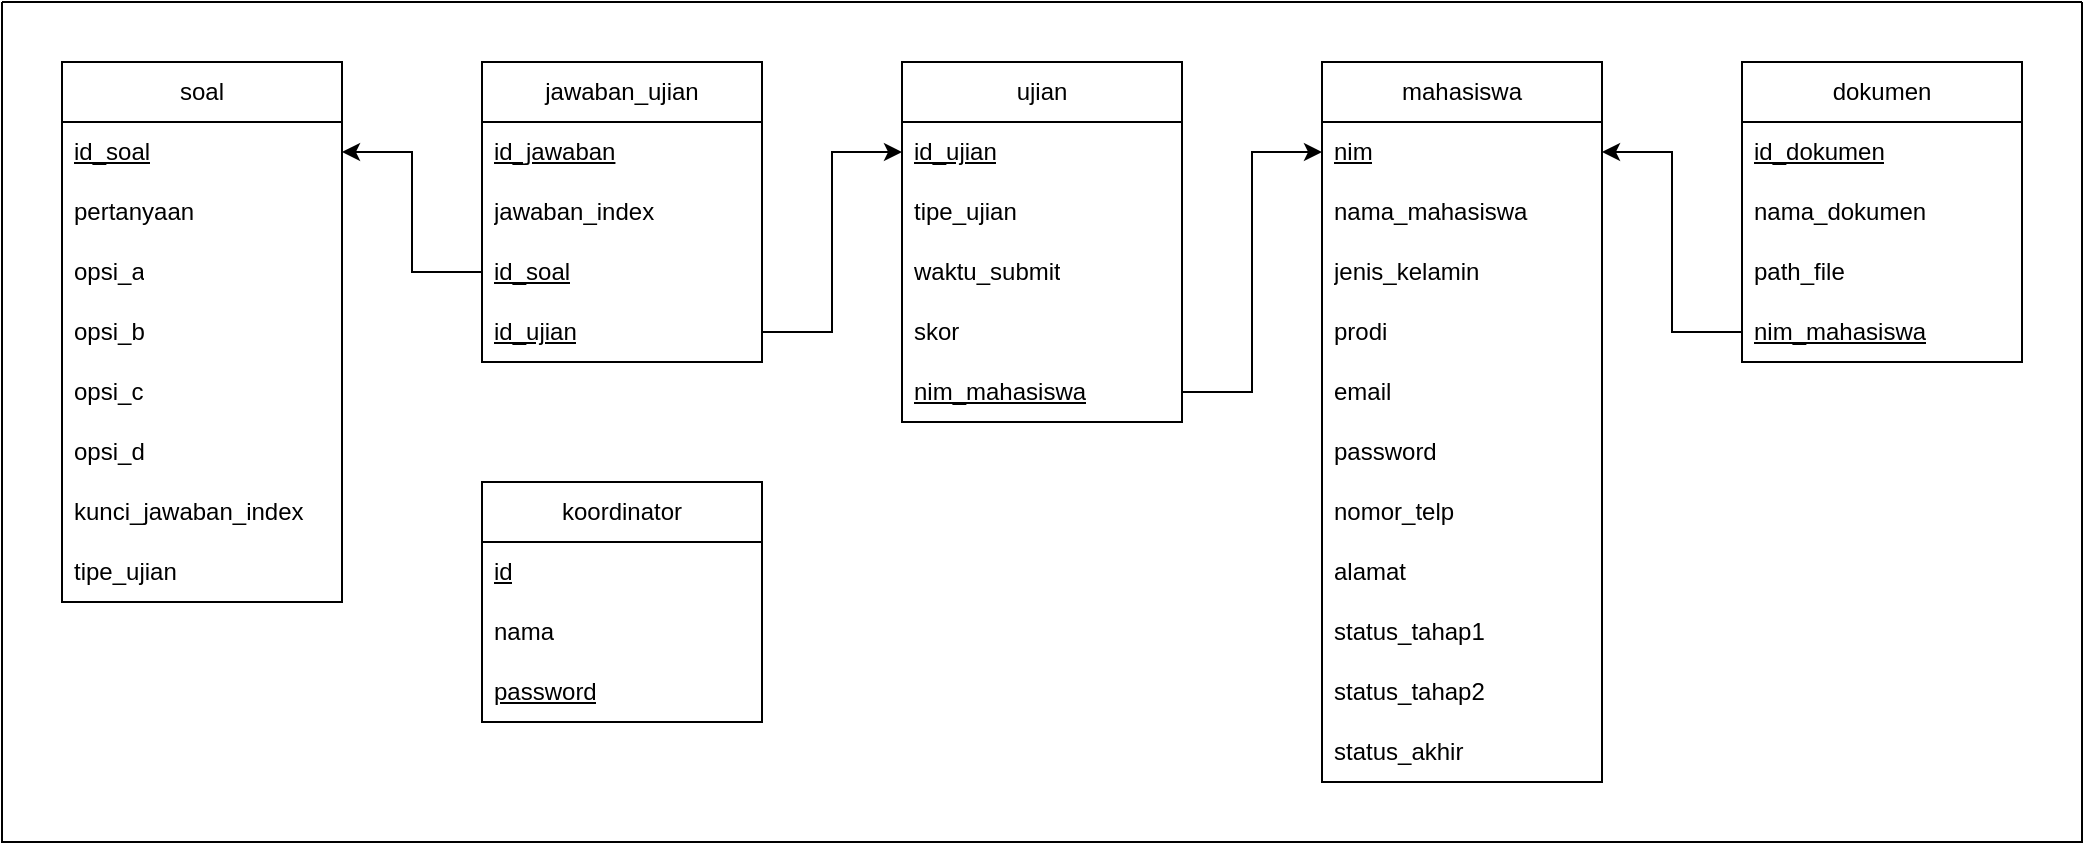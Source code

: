 <mxfile version="27.1.4">
  <diagram name="Page-1" id="Jm_FOl43hYll_jQlf2e1">
    <mxGraphModel dx="2139" dy="796" grid="1" gridSize="10" guides="1" tooltips="1" connect="1" arrows="1" fold="1" page="1" pageScale="1" pageWidth="850" pageHeight="1100" math="0" shadow="0">
      <root>
        <mxCell id="0" />
        <mxCell id="1" parent="0" />
        <mxCell id="5Fhsp1xTMRJh0KeU4Eg2-2" value="mahasiswa" style="swimlane;fontStyle=0;childLayout=stackLayout;horizontal=1;startSize=30;horizontalStack=0;resizeParent=1;resizeParentMax=0;resizeLast=0;collapsible=1;marginBottom=0;whiteSpace=wrap;html=1;" vertex="1" parent="1">
          <mxGeometry x="340" y="200" width="140" height="360" as="geometry" />
        </mxCell>
        <mxCell id="5Fhsp1xTMRJh0KeU4Eg2-3" value="&lt;u&gt;nim&lt;/u&gt;" style="text;strokeColor=none;fillColor=none;align=left;verticalAlign=middle;spacingLeft=4;spacingRight=4;overflow=hidden;points=[[0,0.5],[1,0.5]];portConstraint=eastwest;rotatable=0;whiteSpace=wrap;html=1;" vertex="1" parent="5Fhsp1xTMRJh0KeU4Eg2-2">
          <mxGeometry y="30" width="140" height="30" as="geometry" />
        </mxCell>
        <mxCell id="5Fhsp1xTMRJh0KeU4Eg2-4" value="nama_mahasiswa" style="text;strokeColor=none;fillColor=none;align=left;verticalAlign=middle;spacingLeft=4;spacingRight=4;overflow=hidden;points=[[0,0.5],[1,0.5]];portConstraint=eastwest;rotatable=0;whiteSpace=wrap;html=1;" vertex="1" parent="5Fhsp1xTMRJh0KeU4Eg2-2">
          <mxGeometry y="60" width="140" height="30" as="geometry" />
        </mxCell>
        <mxCell id="5Fhsp1xTMRJh0KeU4Eg2-5" value="jenis_kelamin" style="text;strokeColor=none;fillColor=none;align=left;verticalAlign=middle;spacingLeft=4;spacingRight=4;overflow=hidden;points=[[0,0.5],[1,0.5]];portConstraint=eastwest;rotatable=0;whiteSpace=wrap;html=1;" vertex="1" parent="5Fhsp1xTMRJh0KeU4Eg2-2">
          <mxGeometry y="90" width="140" height="30" as="geometry" />
        </mxCell>
        <mxCell id="5Fhsp1xTMRJh0KeU4Eg2-6" value="prodi" style="text;strokeColor=none;fillColor=none;align=left;verticalAlign=middle;spacingLeft=4;spacingRight=4;overflow=hidden;points=[[0,0.5],[1,0.5]];portConstraint=eastwest;rotatable=0;whiteSpace=wrap;html=1;" vertex="1" parent="5Fhsp1xTMRJh0KeU4Eg2-2">
          <mxGeometry y="120" width="140" height="30" as="geometry" />
        </mxCell>
        <mxCell id="5Fhsp1xTMRJh0KeU4Eg2-7" value="email" style="text;strokeColor=none;fillColor=none;align=left;verticalAlign=middle;spacingLeft=4;spacingRight=4;overflow=hidden;points=[[0,0.5],[1,0.5]];portConstraint=eastwest;rotatable=0;whiteSpace=wrap;html=1;" vertex="1" parent="5Fhsp1xTMRJh0KeU4Eg2-2">
          <mxGeometry y="150" width="140" height="30" as="geometry" />
        </mxCell>
        <mxCell id="5Fhsp1xTMRJh0KeU4Eg2-8" value="password" style="text;strokeColor=none;fillColor=none;align=left;verticalAlign=middle;spacingLeft=4;spacingRight=4;overflow=hidden;points=[[0,0.5],[1,0.5]];portConstraint=eastwest;rotatable=0;whiteSpace=wrap;html=1;" vertex="1" parent="5Fhsp1xTMRJh0KeU4Eg2-2">
          <mxGeometry y="180" width="140" height="30" as="geometry" />
        </mxCell>
        <mxCell id="5Fhsp1xTMRJh0KeU4Eg2-9" value="nomor_telp" style="text;strokeColor=none;fillColor=none;align=left;verticalAlign=middle;spacingLeft=4;spacingRight=4;overflow=hidden;points=[[0,0.5],[1,0.5]];portConstraint=eastwest;rotatable=0;whiteSpace=wrap;html=1;" vertex="1" parent="5Fhsp1xTMRJh0KeU4Eg2-2">
          <mxGeometry y="210" width="140" height="30" as="geometry" />
        </mxCell>
        <mxCell id="5Fhsp1xTMRJh0KeU4Eg2-10" value="alamat" style="text;strokeColor=none;fillColor=none;align=left;verticalAlign=middle;spacingLeft=4;spacingRight=4;overflow=hidden;points=[[0,0.5],[1,0.5]];portConstraint=eastwest;rotatable=0;whiteSpace=wrap;html=1;" vertex="1" parent="5Fhsp1xTMRJh0KeU4Eg2-2">
          <mxGeometry y="240" width="140" height="30" as="geometry" />
        </mxCell>
        <mxCell id="5Fhsp1xTMRJh0KeU4Eg2-11" value="status_tahap1" style="text;strokeColor=none;fillColor=none;align=left;verticalAlign=middle;spacingLeft=4;spacingRight=4;overflow=hidden;points=[[0,0.5],[1,0.5]];portConstraint=eastwest;rotatable=0;whiteSpace=wrap;html=1;" vertex="1" parent="5Fhsp1xTMRJh0KeU4Eg2-2">
          <mxGeometry y="270" width="140" height="30" as="geometry" />
        </mxCell>
        <mxCell id="5Fhsp1xTMRJh0KeU4Eg2-14" value="status_tahap2" style="text;strokeColor=none;fillColor=none;align=left;verticalAlign=middle;spacingLeft=4;spacingRight=4;overflow=hidden;points=[[0,0.5],[1,0.5]];portConstraint=eastwest;rotatable=0;whiteSpace=wrap;html=1;" vertex="1" parent="5Fhsp1xTMRJh0KeU4Eg2-2">
          <mxGeometry y="300" width="140" height="30" as="geometry" />
        </mxCell>
        <mxCell id="5Fhsp1xTMRJh0KeU4Eg2-15" value="status_akhir" style="text;strokeColor=none;fillColor=none;align=left;verticalAlign=middle;spacingLeft=4;spacingRight=4;overflow=hidden;points=[[0,0.5],[1,0.5]];portConstraint=eastwest;rotatable=0;whiteSpace=wrap;html=1;" vertex="1" parent="5Fhsp1xTMRJh0KeU4Eg2-2">
          <mxGeometry y="330" width="140" height="30" as="geometry" />
        </mxCell>
        <mxCell id="5Fhsp1xTMRJh0KeU4Eg2-16" value="dokumen" style="swimlane;fontStyle=0;childLayout=stackLayout;horizontal=1;startSize=30;horizontalStack=0;resizeParent=1;resizeParentMax=0;resizeLast=0;collapsible=1;marginBottom=0;whiteSpace=wrap;html=1;" vertex="1" parent="1">
          <mxGeometry x="550" y="200" width="140" height="150" as="geometry" />
        </mxCell>
        <mxCell id="5Fhsp1xTMRJh0KeU4Eg2-17" value="&lt;u&gt;id_dokumen&lt;/u&gt;" style="text;strokeColor=none;fillColor=none;align=left;verticalAlign=middle;spacingLeft=4;spacingRight=4;overflow=hidden;points=[[0,0.5],[1,0.5]];portConstraint=eastwest;rotatable=0;whiteSpace=wrap;html=1;" vertex="1" parent="5Fhsp1xTMRJh0KeU4Eg2-16">
          <mxGeometry y="30" width="140" height="30" as="geometry" />
        </mxCell>
        <mxCell id="5Fhsp1xTMRJh0KeU4Eg2-18" value="nama_dokumen" style="text;strokeColor=none;fillColor=none;align=left;verticalAlign=middle;spacingLeft=4;spacingRight=4;overflow=hidden;points=[[0,0.5],[1,0.5]];portConstraint=eastwest;rotatable=0;whiteSpace=wrap;html=1;" vertex="1" parent="5Fhsp1xTMRJh0KeU4Eg2-16">
          <mxGeometry y="60" width="140" height="30" as="geometry" />
        </mxCell>
        <mxCell id="5Fhsp1xTMRJh0KeU4Eg2-19" value="path_file" style="text;strokeColor=none;fillColor=none;align=left;verticalAlign=middle;spacingLeft=4;spacingRight=4;overflow=hidden;points=[[0,0.5],[1,0.5]];portConstraint=eastwest;rotatable=0;whiteSpace=wrap;html=1;" vertex="1" parent="5Fhsp1xTMRJh0KeU4Eg2-16">
          <mxGeometry y="90" width="140" height="30" as="geometry" />
        </mxCell>
        <mxCell id="5Fhsp1xTMRJh0KeU4Eg2-20" value="&lt;u&gt;nim_mahasiswa&lt;/u&gt;" style="text;strokeColor=none;fillColor=none;align=left;verticalAlign=middle;spacingLeft=4;spacingRight=4;overflow=hidden;points=[[0,0.5],[1,0.5]];portConstraint=eastwest;rotatable=0;whiteSpace=wrap;html=1;" vertex="1" parent="5Fhsp1xTMRJh0KeU4Eg2-16">
          <mxGeometry y="120" width="140" height="30" as="geometry" />
        </mxCell>
        <mxCell id="5Fhsp1xTMRJh0KeU4Eg2-28" style="edgeStyle=orthogonalEdgeStyle;rounded=0;orthogonalLoop=1;jettySize=auto;html=1;entryX=1;entryY=0.5;entryDx=0;entryDy=0;" edge="1" parent="1" source="5Fhsp1xTMRJh0KeU4Eg2-20" target="5Fhsp1xTMRJh0KeU4Eg2-3">
          <mxGeometry relative="1" as="geometry" />
        </mxCell>
        <mxCell id="5Fhsp1xTMRJh0KeU4Eg2-29" value="ujian" style="swimlane;fontStyle=0;childLayout=stackLayout;horizontal=1;startSize=30;horizontalStack=0;resizeParent=1;resizeParentMax=0;resizeLast=0;collapsible=1;marginBottom=0;whiteSpace=wrap;html=1;" vertex="1" parent="1">
          <mxGeometry x="130" y="200" width="140" height="180" as="geometry" />
        </mxCell>
        <mxCell id="5Fhsp1xTMRJh0KeU4Eg2-30" value="&lt;u&gt;id_ujian&lt;/u&gt;" style="text;strokeColor=none;fillColor=none;align=left;verticalAlign=middle;spacingLeft=4;spacingRight=4;overflow=hidden;points=[[0,0.5],[1,0.5]];portConstraint=eastwest;rotatable=0;whiteSpace=wrap;html=1;" vertex="1" parent="5Fhsp1xTMRJh0KeU4Eg2-29">
          <mxGeometry y="30" width="140" height="30" as="geometry" />
        </mxCell>
        <mxCell id="5Fhsp1xTMRJh0KeU4Eg2-31" value="tipe_ujian" style="text;strokeColor=none;fillColor=none;align=left;verticalAlign=middle;spacingLeft=4;spacingRight=4;overflow=hidden;points=[[0,0.5],[1,0.5]];portConstraint=eastwest;rotatable=0;whiteSpace=wrap;html=1;" vertex="1" parent="5Fhsp1xTMRJh0KeU4Eg2-29">
          <mxGeometry y="60" width="140" height="30" as="geometry" />
        </mxCell>
        <mxCell id="5Fhsp1xTMRJh0KeU4Eg2-32" value="waktu_submit" style="text;strokeColor=none;fillColor=none;align=left;verticalAlign=middle;spacingLeft=4;spacingRight=4;overflow=hidden;points=[[0,0.5],[1,0.5]];portConstraint=eastwest;rotatable=0;whiteSpace=wrap;html=1;" vertex="1" parent="5Fhsp1xTMRJh0KeU4Eg2-29">
          <mxGeometry y="90" width="140" height="30" as="geometry" />
        </mxCell>
        <mxCell id="5Fhsp1xTMRJh0KeU4Eg2-36" value="skor" style="text;strokeColor=none;fillColor=none;align=left;verticalAlign=middle;spacingLeft=4;spacingRight=4;overflow=hidden;points=[[0,0.5],[1,0.5]];portConstraint=eastwest;rotatable=0;whiteSpace=wrap;html=1;" vertex="1" parent="5Fhsp1xTMRJh0KeU4Eg2-29">
          <mxGeometry y="120" width="140" height="30" as="geometry" />
        </mxCell>
        <mxCell id="5Fhsp1xTMRJh0KeU4Eg2-34" value="nim_mahasiswa" style="text;strokeColor=none;fillColor=none;align=left;verticalAlign=middle;spacingLeft=4;spacingRight=4;overflow=hidden;points=[[0,0.5],[1,0.5]];portConstraint=eastwest;rotatable=0;whiteSpace=wrap;html=1;fontStyle=4" vertex="1" parent="5Fhsp1xTMRJh0KeU4Eg2-29">
          <mxGeometry y="150" width="140" height="30" as="geometry" />
        </mxCell>
        <mxCell id="5Fhsp1xTMRJh0KeU4Eg2-35" style="edgeStyle=orthogonalEdgeStyle;rounded=0;orthogonalLoop=1;jettySize=auto;html=1;entryX=0;entryY=0.5;entryDx=0;entryDy=0;" edge="1" parent="1" source="5Fhsp1xTMRJh0KeU4Eg2-34" target="5Fhsp1xTMRJh0KeU4Eg2-3">
          <mxGeometry relative="1" as="geometry" />
        </mxCell>
        <mxCell id="5Fhsp1xTMRJh0KeU4Eg2-37" value="jawaban_ujian" style="swimlane;fontStyle=0;childLayout=stackLayout;horizontal=1;startSize=30;horizontalStack=0;resizeParent=1;resizeParentMax=0;resizeLast=0;collapsible=1;marginBottom=0;whiteSpace=wrap;html=1;" vertex="1" parent="1">
          <mxGeometry x="-80" y="200" width="140" height="150" as="geometry" />
        </mxCell>
        <mxCell id="5Fhsp1xTMRJh0KeU4Eg2-38" value="&lt;u&gt;id_jawaban&lt;/u&gt;" style="text;strokeColor=none;fillColor=none;align=left;verticalAlign=middle;spacingLeft=4;spacingRight=4;overflow=hidden;points=[[0,0.5],[1,0.5]];portConstraint=eastwest;rotatable=0;whiteSpace=wrap;html=1;" vertex="1" parent="5Fhsp1xTMRJh0KeU4Eg2-37">
          <mxGeometry y="30" width="140" height="30" as="geometry" />
        </mxCell>
        <mxCell id="5Fhsp1xTMRJh0KeU4Eg2-40" value="jawaban_index" style="text;strokeColor=none;fillColor=none;align=left;verticalAlign=middle;spacingLeft=4;spacingRight=4;overflow=hidden;points=[[0,0.5],[1,0.5]];portConstraint=eastwest;rotatable=0;whiteSpace=wrap;html=1;" vertex="1" parent="5Fhsp1xTMRJh0KeU4Eg2-37">
          <mxGeometry y="60" width="140" height="30" as="geometry" />
        </mxCell>
        <mxCell id="5Fhsp1xTMRJh0KeU4Eg2-39" value="&lt;u&gt;id_soal&lt;/u&gt;" style="text;strokeColor=none;fillColor=none;align=left;verticalAlign=middle;spacingLeft=4;spacingRight=4;overflow=hidden;points=[[0,0.5],[1,0.5]];portConstraint=eastwest;rotatable=0;whiteSpace=wrap;html=1;" vertex="1" parent="5Fhsp1xTMRJh0KeU4Eg2-37">
          <mxGeometry y="90" width="140" height="30" as="geometry" />
        </mxCell>
        <mxCell id="5Fhsp1xTMRJh0KeU4Eg2-42" value="id_ujian" style="text;strokeColor=none;fillColor=none;align=left;verticalAlign=middle;spacingLeft=4;spacingRight=4;overflow=hidden;points=[[0,0.5],[1,0.5]];portConstraint=eastwest;rotatable=0;whiteSpace=wrap;html=1;fontStyle=4" vertex="1" parent="5Fhsp1xTMRJh0KeU4Eg2-37">
          <mxGeometry y="120" width="140" height="30" as="geometry" />
        </mxCell>
        <mxCell id="5Fhsp1xTMRJh0KeU4Eg2-43" style="edgeStyle=orthogonalEdgeStyle;rounded=0;orthogonalLoop=1;jettySize=auto;html=1;entryX=0;entryY=0.5;entryDx=0;entryDy=0;" edge="1" parent="1" source="5Fhsp1xTMRJh0KeU4Eg2-42" target="5Fhsp1xTMRJh0KeU4Eg2-30">
          <mxGeometry relative="1" as="geometry" />
        </mxCell>
        <mxCell id="5Fhsp1xTMRJh0KeU4Eg2-44" value="soal" style="swimlane;fontStyle=0;childLayout=stackLayout;horizontal=1;startSize=30;horizontalStack=0;resizeParent=1;resizeParentMax=0;resizeLast=0;collapsible=1;marginBottom=0;whiteSpace=wrap;html=1;" vertex="1" parent="1">
          <mxGeometry x="-290" y="200" width="140" height="270" as="geometry" />
        </mxCell>
        <mxCell id="5Fhsp1xTMRJh0KeU4Eg2-45" value="&lt;u&gt;id_soal&lt;/u&gt;" style="text;strokeColor=none;fillColor=none;align=left;verticalAlign=middle;spacingLeft=4;spacingRight=4;overflow=hidden;points=[[0,0.5],[1,0.5]];portConstraint=eastwest;rotatable=0;whiteSpace=wrap;html=1;" vertex="1" parent="5Fhsp1xTMRJh0KeU4Eg2-44">
          <mxGeometry y="30" width="140" height="30" as="geometry" />
        </mxCell>
        <mxCell id="5Fhsp1xTMRJh0KeU4Eg2-46" value="pertanyaan" style="text;strokeColor=none;fillColor=none;align=left;verticalAlign=middle;spacingLeft=4;spacingRight=4;overflow=hidden;points=[[0,0.5],[1,0.5]];portConstraint=eastwest;rotatable=0;whiteSpace=wrap;html=1;" vertex="1" parent="5Fhsp1xTMRJh0KeU4Eg2-44">
          <mxGeometry y="60" width="140" height="30" as="geometry" />
        </mxCell>
        <mxCell id="5Fhsp1xTMRJh0KeU4Eg2-47" value="opsi_a" style="text;strokeColor=none;fillColor=none;align=left;verticalAlign=middle;spacingLeft=4;spacingRight=4;overflow=hidden;points=[[0,0.5],[1,0.5]];portConstraint=eastwest;rotatable=0;whiteSpace=wrap;html=1;" vertex="1" parent="5Fhsp1xTMRJh0KeU4Eg2-44">
          <mxGeometry y="90" width="140" height="30" as="geometry" />
        </mxCell>
        <mxCell id="5Fhsp1xTMRJh0KeU4Eg2-50" value="opsi_b" style="text;strokeColor=none;fillColor=none;align=left;verticalAlign=middle;spacingLeft=4;spacingRight=4;overflow=hidden;points=[[0,0.5],[1,0.5]];portConstraint=eastwest;rotatable=0;whiteSpace=wrap;html=1;" vertex="1" parent="5Fhsp1xTMRJh0KeU4Eg2-44">
          <mxGeometry y="120" width="140" height="30" as="geometry" />
        </mxCell>
        <mxCell id="5Fhsp1xTMRJh0KeU4Eg2-51" value="opsi_c" style="text;strokeColor=none;fillColor=none;align=left;verticalAlign=middle;spacingLeft=4;spacingRight=4;overflow=hidden;points=[[0,0.5],[1,0.5]];portConstraint=eastwest;rotatable=0;whiteSpace=wrap;html=1;" vertex="1" parent="5Fhsp1xTMRJh0KeU4Eg2-44">
          <mxGeometry y="150" width="140" height="30" as="geometry" />
        </mxCell>
        <mxCell id="5Fhsp1xTMRJh0KeU4Eg2-52" value="opsi_d" style="text;strokeColor=none;fillColor=none;align=left;verticalAlign=middle;spacingLeft=4;spacingRight=4;overflow=hidden;points=[[0,0.5],[1,0.5]];portConstraint=eastwest;rotatable=0;whiteSpace=wrap;html=1;" vertex="1" parent="5Fhsp1xTMRJh0KeU4Eg2-44">
          <mxGeometry y="180" width="140" height="30" as="geometry" />
        </mxCell>
        <mxCell id="5Fhsp1xTMRJh0KeU4Eg2-53" value="kunci_jawaban_index" style="text;strokeColor=none;fillColor=none;align=left;verticalAlign=middle;spacingLeft=4;spacingRight=4;overflow=hidden;points=[[0,0.5],[1,0.5]];portConstraint=eastwest;rotatable=0;whiteSpace=wrap;html=1;" vertex="1" parent="5Fhsp1xTMRJh0KeU4Eg2-44">
          <mxGeometry y="210" width="140" height="30" as="geometry" />
        </mxCell>
        <mxCell id="5Fhsp1xTMRJh0KeU4Eg2-54" value="tipe_ujian" style="text;strokeColor=none;fillColor=none;align=left;verticalAlign=middle;spacingLeft=4;spacingRight=4;overflow=hidden;points=[[0,0.5],[1,0.5]];portConstraint=eastwest;rotatable=0;whiteSpace=wrap;html=1;" vertex="1" parent="5Fhsp1xTMRJh0KeU4Eg2-44">
          <mxGeometry y="240" width="140" height="30" as="geometry" />
        </mxCell>
        <mxCell id="5Fhsp1xTMRJh0KeU4Eg2-49" style="edgeStyle=orthogonalEdgeStyle;rounded=0;orthogonalLoop=1;jettySize=auto;html=1;entryX=1;entryY=0.5;entryDx=0;entryDy=0;" edge="1" parent="1" source="5Fhsp1xTMRJh0KeU4Eg2-39" target="5Fhsp1xTMRJh0KeU4Eg2-45">
          <mxGeometry relative="1" as="geometry" />
        </mxCell>
        <mxCell id="5Fhsp1xTMRJh0KeU4Eg2-56" value="" style="swimlane;startSize=0;" vertex="1" parent="1">
          <mxGeometry x="-320" y="170" width="1040" height="420" as="geometry" />
        </mxCell>
        <mxCell id="5Fhsp1xTMRJh0KeU4Eg2-57" value="koordinator" style="swimlane;fontStyle=0;childLayout=stackLayout;horizontal=1;startSize=30;horizontalStack=0;resizeParent=1;resizeParentMax=0;resizeLast=0;collapsible=1;marginBottom=0;whiteSpace=wrap;html=1;" vertex="1" parent="5Fhsp1xTMRJh0KeU4Eg2-56">
          <mxGeometry x="240" y="240" width="140" height="120" as="geometry" />
        </mxCell>
        <mxCell id="5Fhsp1xTMRJh0KeU4Eg2-58" value="&lt;u&gt;id&lt;/u&gt;" style="text;strokeColor=none;fillColor=none;align=left;verticalAlign=middle;spacingLeft=4;spacingRight=4;overflow=hidden;points=[[0,0.5],[1,0.5]];portConstraint=eastwest;rotatable=0;whiteSpace=wrap;html=1;" vertex="1" parent="5Fhsp1xTMRJh0KeU4Eg2-57">
          <mxGeometry y="30" width="140" height="30" as="geometry" />
        </mxCell>
        <mxCell id="5Fhsp1xTMRJh0KeU4Eg2-59" value="nama" style="text;strokeColor=none;fillColor=none;align=left;verticalAlign=middle;spacingLeft=4;spacingRight=4;overflow=hidden;points=[[0,0.5],[1,0.5]];portConstraint=eastwest;rotatable=0;whiteSpace=wrap;html=1;" vertex="1" parent="5Fhsp1xTMRJh0KeU4Eg2-57">
          <mxGeometry y="60" width="140" height="30" as="geometry" />
        </mxCell>
        <mxCell id="5Fhsp1xTMRJh0KeU4Eg2-60" value="&lt;u&gt;password&lt;/u&gt;" style="text;strokeColor=none;fillColor=none;align=left;verticalAlign=middle;spacingLeft=4;spacingRight=4;overflow=hidden;points=[[0,0.5],[1,0.5]];portConstraint=eastwest;rotatable=0;whiteSpace=wrap;html=1;" vertex="1" parent="5Fhsp1xTMRJh0KeU4Eg2-57">
          <mxGeometry y="90" width="140" height="30" as="geometry" />
        </mxCell>
      </root>
    </mxGraphModel>
  </diagram>
</mxfile>
